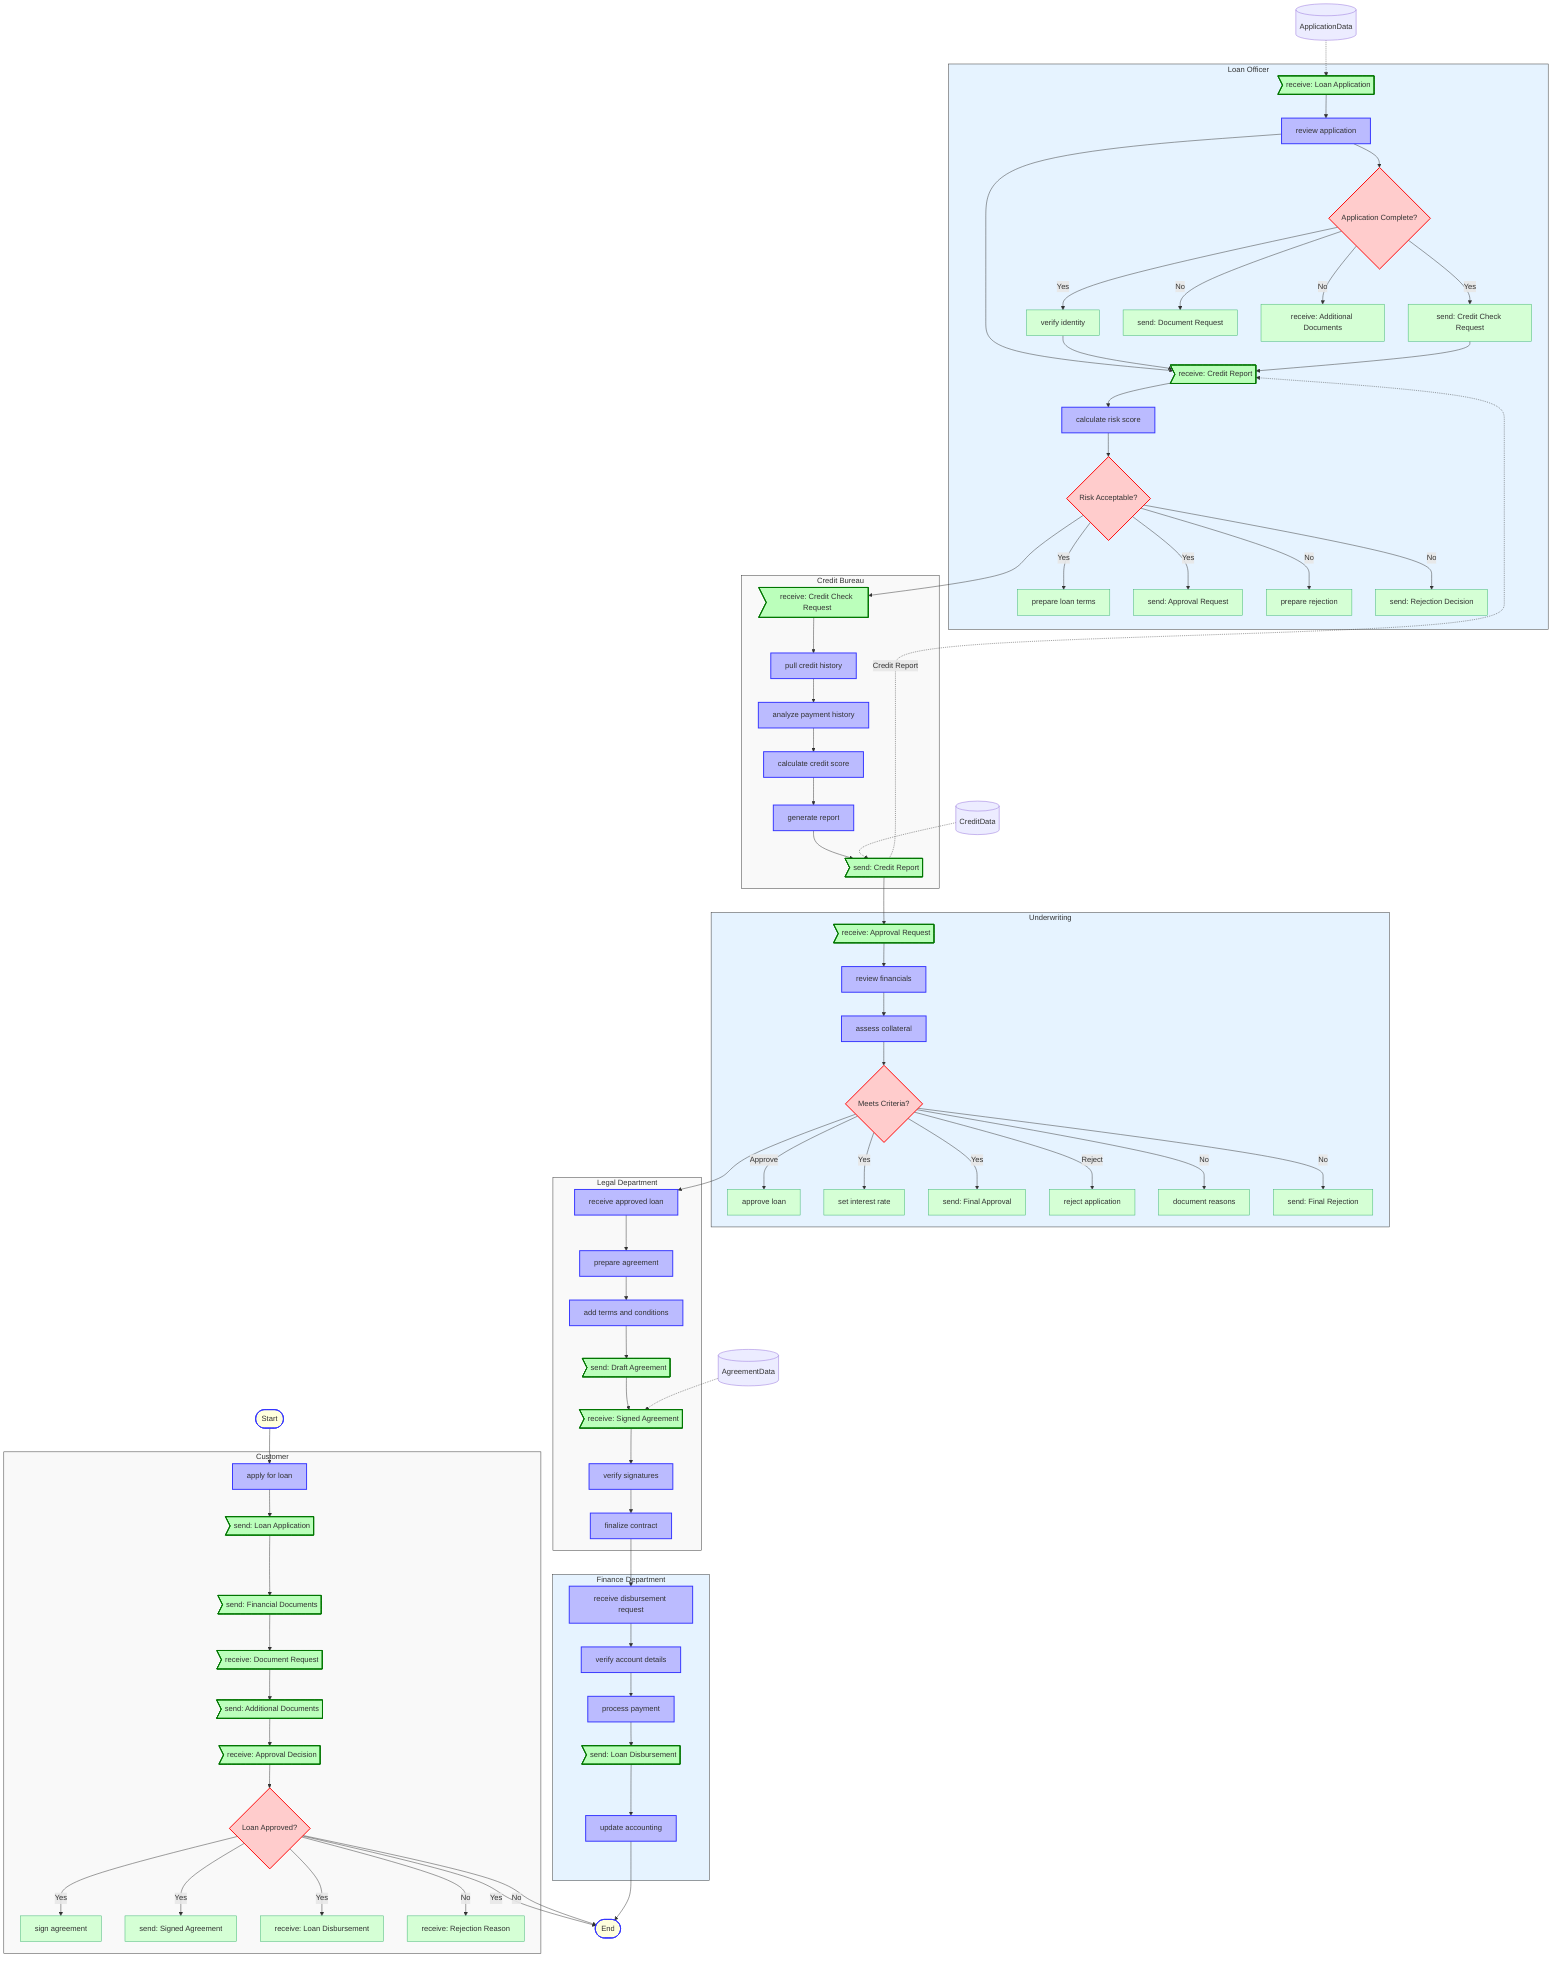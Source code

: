 flowchart TD
  %% Define node styles
  classDef event fill:#ffd,stroke:#33f,stroke-width:2px
  classDef task fill:#bbf,stroke:#33f,stroke-width:2px
  classDef message fill:#bfb,stroke:#070,stroke-width:2px
  classDef gateway fill:#fcc,stroke:#f00,stroke-width:2px
  classDef comment fill:#ffd,stroke:#bb0,stroke-width:1px
  classDef dataObject fill:#ececff,stroke:#9370db,stroke-width:1px
  classDef branch fill:#d5ffd5,stroke:#3cb371,stroke-width:1px
  process_start([Start]):::event
  process_end([End]):::event
  data_applicationdata[(ApplicationData)]:::dataObject
  data_creditdata[(CreditData)]:::dataObject
  data_agreementdata[(AgreementData)]:::dataObject
  subgraph sg0["Customer"]
    customer_apply_for_loan[apply for loan]:::task
    customer_send_loan_application>send: Loan Application]:::message
    customer_send_financial_documents>send: Financial Documents]:::message
    customer_receive_document_request>receive: Document Request]:::message
    customer_send_additional_documents>send: Additional Documents]:::message
    customer_receive_approval_decision>receive: Approval Decision]:::message
    customer_loan_approved{Loan Approved?}:::gateway
    customer_sign_agreement["sign agreement"]:::branch
    customer_send_signed_agreement["send: Signed Agreement"]:::branch
    customer_receive_loan_disbursement["receive: Loan Disbursement"]:::branch
    customer_receive_rejection_reason["receive: Rejection Reason"]:::branch
  end
  subgraph sg1["Loan Officer"]
    loan_officer_receive_loan_application>receive: Loan Application]:::message
    loan_officer_review_application[review application]:::task
    loan_officer_application_complete{Application Complete?}:::gateway
    loan_officer_verify_identity["verify identity"]:::branch
    loan_officer_send_credit_check_request["send: Credit Check Request"]:::branch
    loan_officer_send_document_request["send: Document Request"]:::branch
    loan_officer_receive_additional_documents["receive: Additional Documents"]:::branch
    loan_officer_receive_credit_report>receive: Credit Report]:::message
    loan_officer_calculate_risk_score[calculate risk score]:::task
    loan_officer_risk_acceptable{Risk Acceptable?}:::gateway
    loan_officer_prepare_loan_terms["prepare loan terms"]:::branch
    loan_officer_send_approval_request["send: Approval Request"]:::branch
    loan_officer_prepare_rejection["prepare rejection"]:::branch
    loan_officer_send_rejection_decision["send: Rejection Decision"]:::branch
  end
  subgraph sg2["Credit Bureau"]
    credit_bureau_receive_credit_check_request>receive: Credit Check Request]:::message
    credit_bureau_pull_credit_history[pull credit history]:::task
    credit_bureau_analyze_payment_history[analyze payment history]:::task
    credit_bureau_calculate_credit_score[calculate credit score]:::task
    credit_bureau_generate_report[generate report]:::task
    credit_bureau_send_credit_report>send: Credit Report]:::message
  end
  subgraph sg3["Underwriting"]
    underwriting_receive_approval_request>receive: Approval Request]:::message
    underwriting_review_financials[review financials]:::task
    underwriting_assess_collateral[assess collateral]:::task
    underwriting_meets_criteria{Meets Criteria?}:::gateway
    underwriting_approve_approve_loan["approve loan"]:::branch
    underwriting_set_interest_rate["set interest rate"]:::branch
    underwriting_send_final_approval["send: Final Approval"]:::branch
    underwriting_reject_reject_application["reject application"]:::branch
    underwriting_document_reasons["document reasons"]:::branch
    underwriting_send_final_rejection["send: Final Rejection"]:::branch
  end
  subgraph sg4["Legal Department"]
    legal_department_receive_approved_loan[receive approved loan]:::task
    legal_department_prepare_agreement[prepare agreement]:::task
    legal_department_add_terms_and_conditions[add terms and conditions]:::task
    legal_department_send_draft_agreement>send: Draft Agreement]:::message
    legal_department_receive_signed_agreement>receive: Signed Agreement]:::message
    legal_department_verify_signatures[verify signatures]:::task
    legal_department_finalize_contract[finalize contract]:::task
  end
  subgraph sg5["Finance Department"]
    finance_department_receive_disbursement_request[receive disbursement request]:::task
    finance_department_verify_account_details[verify account details]:::task
    finance_department_process_payment[process payment]:::task
    finance_department_send_loan_disbursement>send: Loan Disbursement]:::message
    finance_department_update_accounting[update accounting]:::task
  end
  style sg0 fill:#f9f9f9,stroke:#333,stroke-width:1px
  style sg1 fill:#e6f3ff,stroke:#333,stroke-width:1px
  style sg2 fill:#f9f9f9,stroke:#333,stroke-width:1px
  style sg3 fill:#e6f3ff,stroke:#333,stroke-width:1px
  style sg4 fill:#f9f9f9,stroke:#333,stroke-width:1px
  style sg5 fill:#e6f3ff,stroke:#333,stroke-width:1px

  %% Sequence flows
  customer_loan_approved -->|Yes| process_end
  customer_loan_approved -->|No| process_end
  customer_apply_for_loan --> customer_send_loan_application
  customer_send_loan_application --> customer_send_financial_documents
  customer_send_financial_documents --> customer_receive_document_request
  customer_receive_document_request --> customer_send_additional_documents
  customer_send_additional_documents --> customer_receive_approval_decision
  customer_receive_approval_decision --> customer_loan_approved
  loan_officer_receive_loan_application --> loan_officer_review_application
  loan_officer_review_application --> loan_officer_application_complete
  loan_officer_review_application --> loan_officer_receive_credit_report
  loan_officer_receive_credit_report --> loan_officer_calculate_risk_score
  loan_officer_calculate_risk_score --> loan_officer_risk_acceptable
  credit_bureau_receive_credit_check_request --> credit_bureau_pull_credit_history
  credit_bureau_pull_credit_history --> credit_bureau_analyze_payment_history
  credit_bureau_analyze_payment_history --> credit_bureau_calculate_credit_score
  credit_bureau_calculate_credit_score --> credit_bureau_generate_report
  credit_bureau_generate_report --> credit_bureau_send_credit_report
  underwriting_receive_approval_request --> underwriting_review_financials
  underwriting_review_financials --> underwriting_assess_collateral
  underwriting_assess_collateral --> underwriting_meets_criteria
  legal_department_receive_approved_loan --> legal_department_prepare_agreement
  legal_department_prepare_agreement --> legal_department_add_terms_and_conditions
  legal_department_add_terms_and_conditions --> legal_department_send_draft_agreement
  legal_department_send_draft_agreement --> legal_department_receive_signed_agreement
  legal_department_receive_signed_agreement --> legal_department_verify_signatures
  legal_department_verify_signatures --> legal_department_finalize_contract
  finance_department_receive_disbursement_request --> finance_department_verify_account_details
  finance_department_verify_account_details --> finance_department_process_payment
  finance_department_process_payment --> finance_department_send_loan_disbursement
  finance_department_send_loan_disbursement --> finance_department_update_accounting
  customer_loan_approved -->|Yes| customer_sign_agreement
  customer_loan_approved -->|Yes| customer_send_signed_agreement
  customer_loan_approved -->|Yes| customer_receive_loan_disbursement
  customer_loan_approved -->|No| customer_receive_rejection_reason
  loan_officer_application_complete -->|Yes| loan_officer_verify_identity
  loan_officer_application_complete -->|Yes| loan_officer_send_credit_check_request
  loan_officer_application_complete -->|No| loan_officer_send_document_request
  loan_officer_application_complete -->|No| loan_officer_receive_additional_documents
  loan_officer_verify_identity --> loan_officer_receive_credit_report
  loan_officer_send_credit_check_request --> loan_officer_receive_credit_report
  loan_officer_risk_acceptable -->|Yes| loan_officer_prepare_loan_terms
  loan_officer_risk_acceptable -->|Yes| loan_officer_send_approval_request
  loan_officer_risk_acceptable -->|No| loan_officer_prepare_rejection
  loan_officer_risk_acceptable -->|No| loan_officer_send_rejection_decision
  underwriting_meets_criteria -->|Approve| underwriting_approve_approve_loan
  underwriting_meets_criteria -->|Yes| underwriting_set_interest_rate
  underwriting_meets_criteria -->|Yes| underwriting_send_final_approval
  underwriting_meets_criteria -->|Reject| underwriting_reject_reject_application
  underwriting_meets_criteria -->|No| underwriting_document_reasons
  underwriting_meets_criteria -->|No| underwriting_send_final_rejection
  loan_officer_risk_acceptable --> credit_bureau_receive_credit_check_request
  credit_bureau_send_credit_report --> underwriting_receive_approval_request
  underwriting_meets_criteria --> legal_department_receive_approved_loan
  legal_department_finalize_contract --> finance_department_receive_disbursement_request
  process_start --> customer_apply_for_loan
  finance_department_update_accounting --> process_end
  %% Message flows
  credit_bureau_send_credit_report -.->|Credit Report| loan_officer_receive_credit_report
  %% Data flows
  data_applicationdata -.-> loan_officer_receive_loan_application
  data_creditdata -.-> credit_bureau_send_credit_report
  data_agreementdata -.-> legal_department_receive_signed_agreement